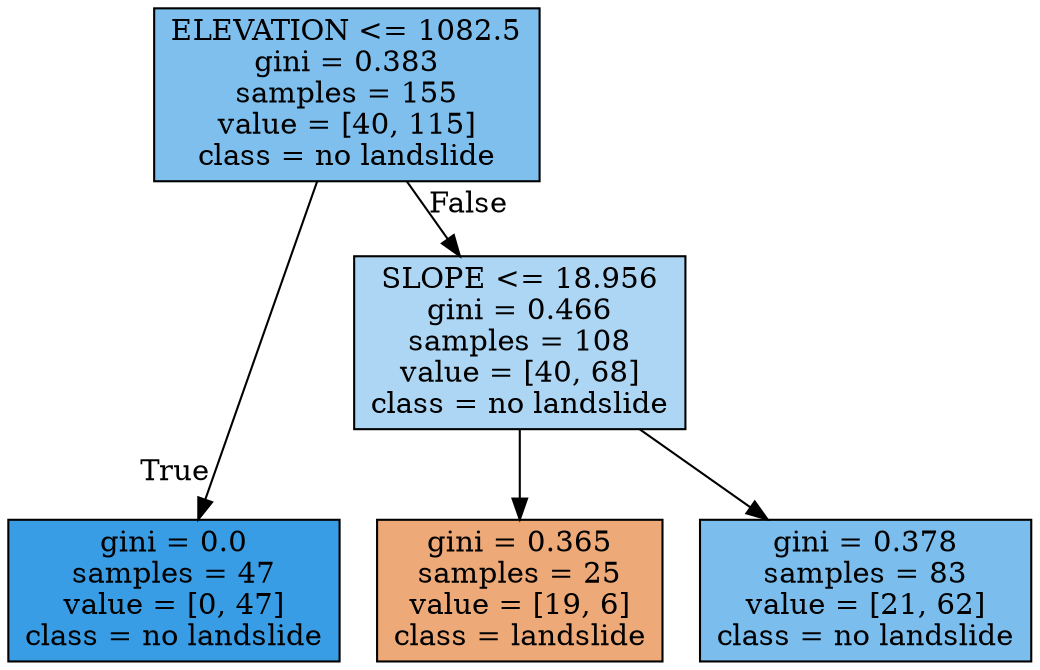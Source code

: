 digraph Tree {
node [shape=box, style="filled", color="black"] ;
graph [ranksep=equally, splines=polyline] ;
0 [label="ELEVATION <= 1082.5\ngini = 0.383\nsamples = 155\nvalue = [40, 115]\nclass = no landslide", fillcolor="#399de5a6"] ;
1 [label="gini = 0.0\nsamples = 47\nvalue = [0, 47]\nclass = no landslide", fillcolor="#399de5ff"] ;
0 -> 1 [labeldistance=2.5, labelangle=45, headlabel="True"] ;
2 [label="SLOPE <= 18.956\ngini = 0.466\nsamples = 108\nvalue = [40, 68]\nclass = no landslide", fillcolor="#399de569"] ;
0 -> 2 [labeldistance=2.5, labelangle=-45, headlabel="False"] ;
3 [label="gini = 0.365\nsamples = 25\nvalue = [19, 6]\nclass = landslide", fillcolor="#e58139ae"] ;
2 -> 3 ;
4 [label="gini = 0.378\nsamples = 83\nvalue = [21, 62]\nclass = no landslide", fillcolor="#399de5a9"] ;
2 -> 4 ;
{rank=same ; 0} ;
{rank=same ; 2} ;
{rank=same ; 1; 3; 4} ;
}